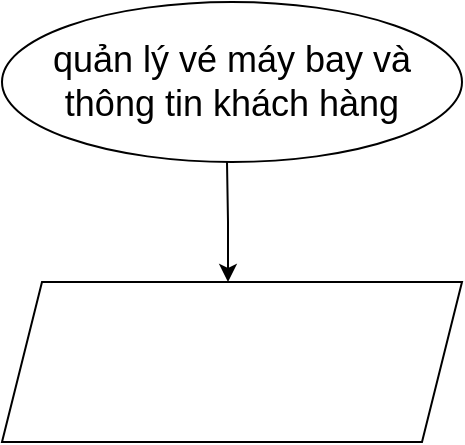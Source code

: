 <mxfile version="28.2.3">
  <diagram name="Trang-1" id="C1pPgeH8CmfBWgnheQG8">
    <mxGraphModel dx="1042" dy="562" grid="1" gridSize="10" guides="1" tooltips="1" connect="1" arrows="1" fold="1" page="1" pageScale="1" pageWidth="827" pageHeight="1169" math="0" shadow="0">
      <root>
        <mxCell id="0" />
        <mxCell id="1" parent="0" />
        <mxCell id="en2vkTsxzv6sTGD1uy3W-4" value="&lt;font style=&quot;font-size: 18px;&quot;&gt;&lt;span style=&quot;color: rgb(0, 0, 0); font-family: Arial, sans-serif; font-style: normal; font-variant-ligatures: normal; font-variant-caps: normal; font-weight: 400; letter-spacing: normal; orphans: 2; text-align: left; text-indent: 0px; text-transform: none; widows: 2; word-spacing: 0px; -webkit-text-stroke-width: 0px; white-space: pre-wrap; background-color: rgb(255, 255, 255); text-decoration-thickness: initial; text-decoration-style: initial; text-decoration-color: initial; float: none; display: inline !important;&quot;&gt;quản lý vé máy bay và thông tin khách hàng&lt;/span&gt;&lt;br&gt;&lt;/font&gt;" style="ellipse;whiteSpace=wrap;html=1;" parent="1" vertex="1">
          <mxGeometry x="330" y="10" width="230" height="80" as="geometry" />
        </mxCell>
        <mxCell id="en2vkTsxzv6sTGD1uy3W-5" value="" style="endArrow=classic;html=1;rounded=0;" parent="1" edge="1">
          <mxGeometry width="50" height="50" relative="1" as="geometry">
            <mxPoint x="442.5" y="90" as="sourcePoint" />
            <mxPoint x="443" y="150" as="targetPoint" />
            <Array as="points">
              <mxPoint x="443" y="120" />
            </Array>
          </mxGeometry>
        </mxCell>
        <mxCell id="OtT3_AXxCa0XtGNqF6dx-3" value="" style="shape=parallelogram;perimeter=parallelogramPerimeter;whiteSpace=wrap;html=1;fixedSize=1;" parent="1" vertex="1">
          <mxGeometry x="330" y="150" width="230" height="80" as="geometry" />
        </mxCell>
      </root>
    </mxGraphModel>
  </diagram>
</mxfile>
